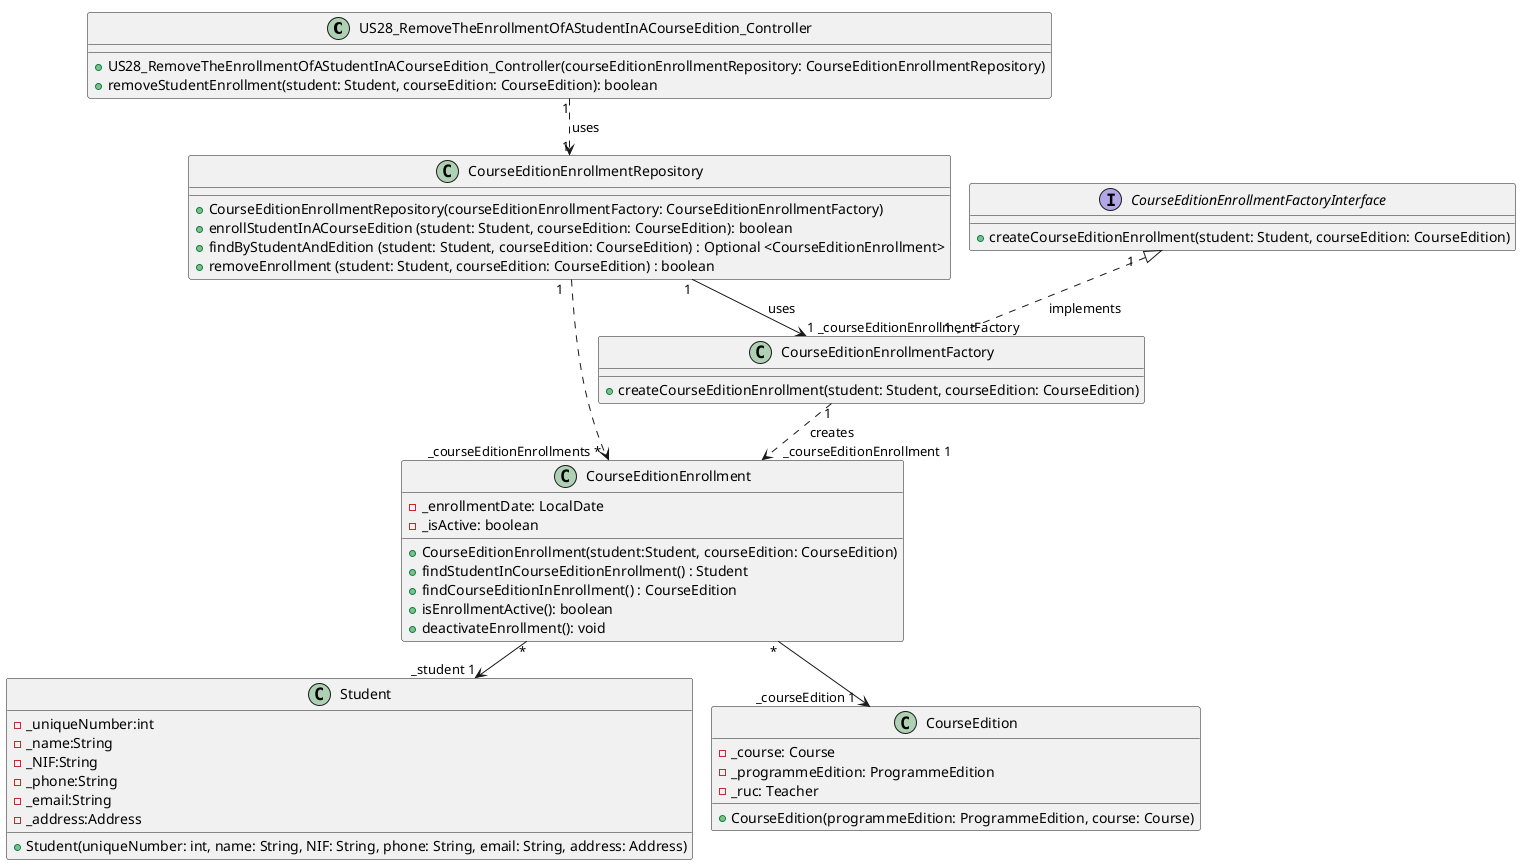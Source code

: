 @startuml
!pragma layout smetana

class US28_RemoveTheEnrollmentOfAStudentInACourseEdition_Controller {
    +US28_RemoveTheEnrollmentOfAStudentInACourseEdition_Controller(courseEditionEnrollmentRepository: CourseEditionEnrollmentRepository)
    +removeStudentEnrollment(student: Student, courseEdition: CourseEdition): boolean
}

class CourseEditionEnrollment {
    -_enrollmentDate: LocalDate
    -_isActive: boolean
    +CourseEditionEnrollment(student:Student, courseEdition: CourseEdition)
    +findStudentInCourseEditionEnrollment() : Student
    +findCourseEditionInEnrollment() : CourseEdition
    +isEnrollmentActive(): boolean
    +deactivateEnrollment(): void
}

class CourseEditionEnrollmentRepository {
    +CourseEditionEnrollmentRepository(courseEditionEnrollmentFactory: CourseEditionEnrollmentFactory)
    +enrollStudentInACourseEdition (student: Student, courseEdition: CourseEdition): boolean
    +findByStudentAndEdition (student: Student, courseEdition: CourseEdition) : Optional <CourseEditionEnrollment>
    +removeEnrollment (student: Student, courseEdition: CourseEdition) : boolean
}

class Student {
    -_uniqueNumber:int
    -_name:String
    -_NIF:String
    -_phone:String
    -_email:String
    -_address:Address
    +Student(uniqueNumber: int, name: String, NIF: String, phone: String, email: String, address: Address)
}

class CourseEdition {
    -_course: Course
    -_programmeEdition: ProgrammeEdition
    -_ruc: Teacher
    +CourseEdition(programmeEdition: ProgrammeEdition, course: Course)
}

class CourseEditionEnrollmentFactory {
    +createCourseEditionEnrollment(student: Student, courseEdition: CourseEdition)
}

interface CourseEditionEnrollmentFactoryInterface{
    +createCourseEditionEnrollment(student: Student, courseEdition: CourseEdition)
}

CourseEditionEnrollment "*" --> "_student 1" Student
CourseEditionEnrollment "*" --> "_courseEdition 1    " CourseEdition
CourseEditionEnrollmentRepository"   1  " ..> "    _courseEditionEnrollments *  "CourseEditionEnrollment
CourseEditionEnrollmentFactory "1" ..> "      _courseEditionEnrollment 1"CourseEditionEnrollment : creates
CourseEditionEnrollmentRepository "1" --> "1 _courseEditionEnrollmentFactory      " CourseEditionEnrollmentFactory : uses
US28_RemoveTheEnrollmentOfAStudentInACourseEdition_Controller "1" ..> "1" CourseEditionEnrollmentRepository : uses
CourseEditionEnrollmentFactoryInterface "1        " <|.. "1" CourseEditionEnrollmentFactory : implements
@enduml
